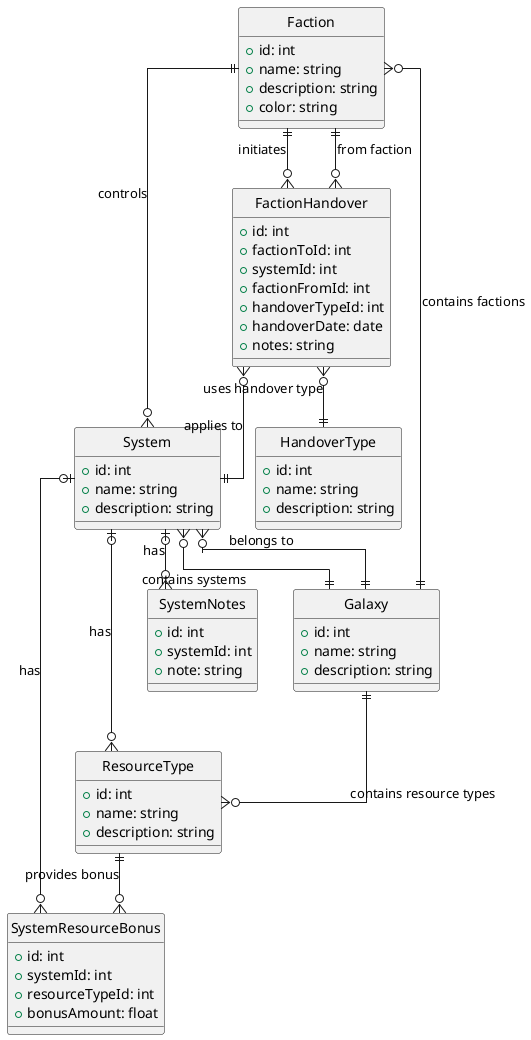 @startuml ERD
' Use crow's foot notation for ERD
hide circle
skinparam linetype ortho

entity "Faction" as F {
  +id: int
  +name: string
  +description: string
  +color: string
}

entity "System" as S {
  +id: int
  +name: string
  +description: string
}

entity "Galaxy" as G {
  +id: int
  +name: string
  +description: string
}

entity "ResourceType" as RT {
  +id: int
  +name: string
  +description: string
}

entity "SystemResourceBonus" as SRB {
  +id: int
  +systemId: int
  +resourceTypeId: int
  +bonusAmount: float
}

entity "SystemNotes" as SN {
  +id: int
  +systemId: int
  +note: string
}

entity "HandoverType" as HT {
  +id: int
  +name: string
  +description: string
}

entity "FactionHandover" as FH {
  +id: int
  +factionToId: int
  +systemId: int
  +factionFromId: int
  +handoverTypeId: int
  +handoverDate: date
  +notes: string
}

F ||--o{ S : controls
S }o--|| G : belongs to
S |o--o{ RT : has
S |o--o{ SRB : has
S |o--o{ SN : has
RT ||--o{ SRB : provides bonus
F ||--o{ FH : initiates
FH }o--|| S : applies to
FH }o--|| F : from faction
FH }o--|| HT : uses handover type

G ||--o{ F : contains factions
G ||--o{ S : contains systems
G ||--o{ RT : contains resource types
@enduml